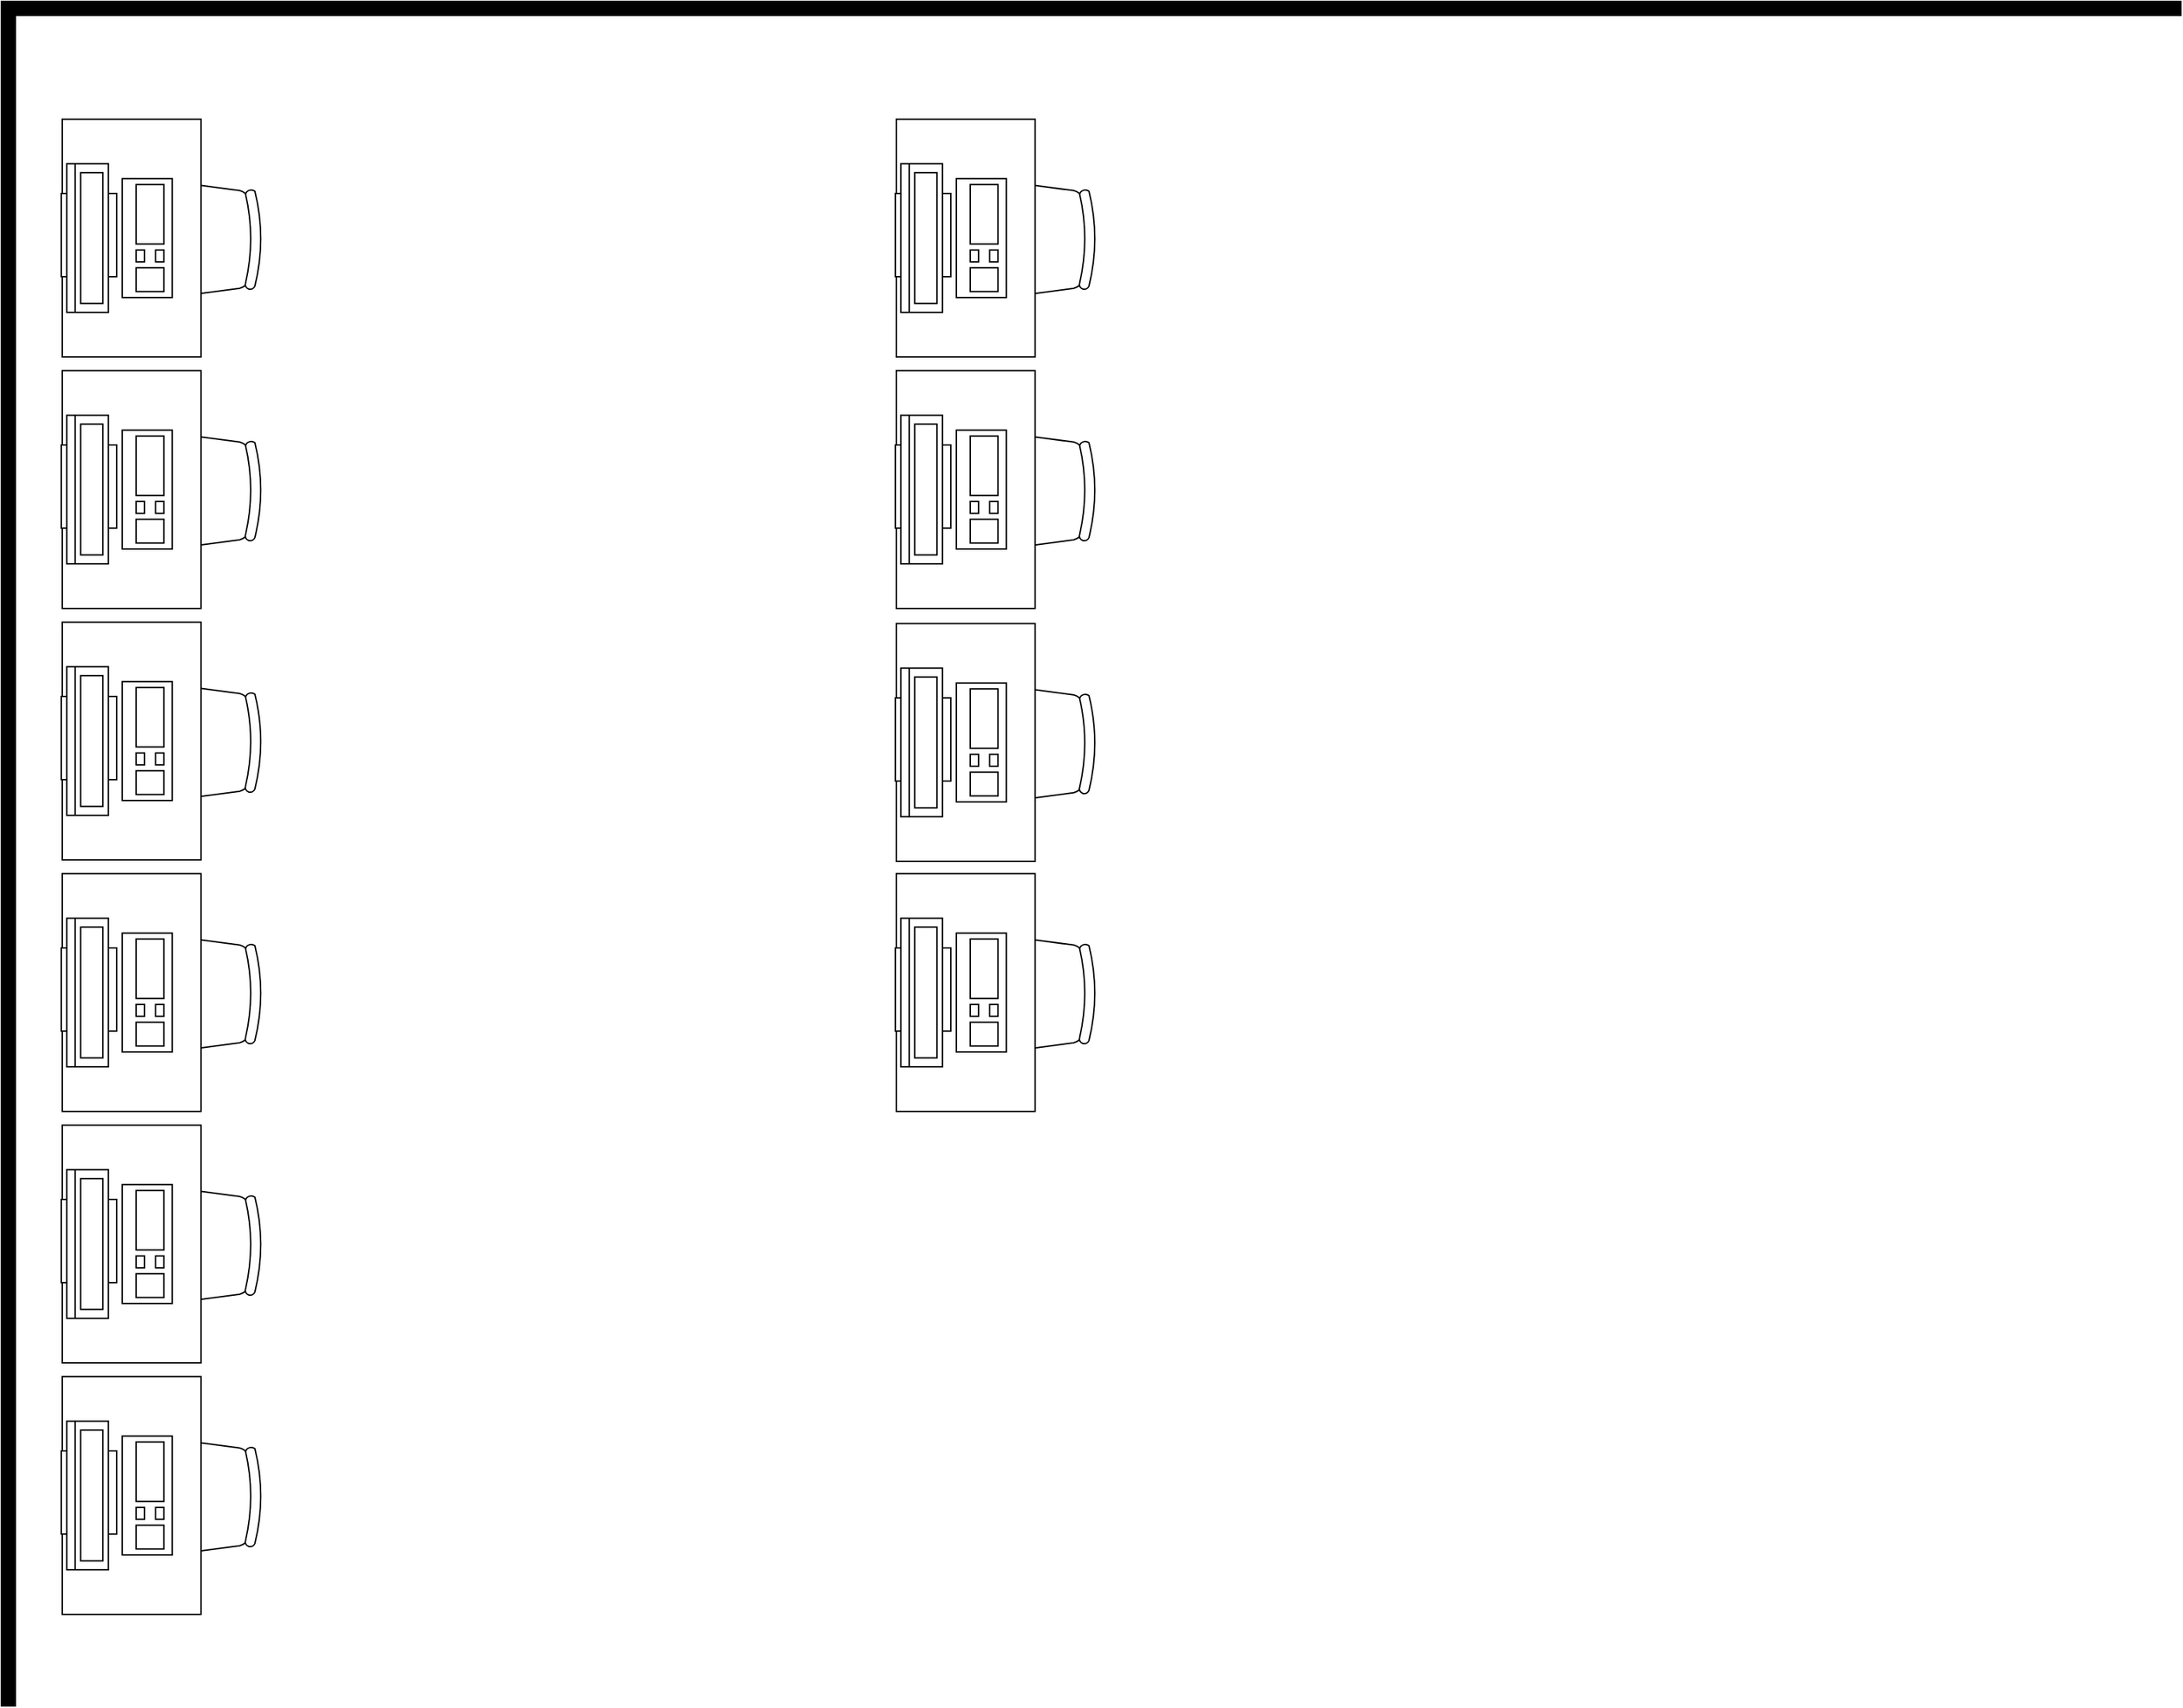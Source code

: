 <mxfile version="22.0.2" type="github">
  <diagram id="6a731a19-8d31-9384-78a2-239565b7b9f0" name="Page-1">
    <mxGraphModel dx="2377" dy="2477" grid="1" gridSize="10" guides="1" tooltips="1" connect="1" arrows="1" fold="1" page="1" pageScale="1" pageWidth="827" pageHeight="1169" background="none" math="0" shadow="0">
      <root>
        <mxCell id="0" />
        <mxCell id="1" parent="0" />
        <mxCell id="8UrkBnQWdLKxviPgmYSa-2257" value="" style="verticalLabelPosition=bottom;html=1;verticalAlign=top;align=center;shape=mxgraph.floorplan.wall;fillColor=strokeColor;" vertex="1" parent="1">
          <mxGeometry x="40" y="-1120" width="1560" height="10" as="geometry" />
        </mxCell>
        <mxCell id="8UrkBnQWdLKxviPgmYSa-2258" value="" style="verticalLabelPosition=bottom;html=1;verticalAlign=top;align=center;shape=mxgraph.floorplan.wall;fillColor=strokeColor;direction=south;" vertex="1" parent="1">
          <mxGeometry x="40" y="-1110" width="10" height="1210" as="geometry" />
        </mxCell>
        <mxCell id="8UrkBnQWdLKxviPgmYSa-2265" value="" style="group;aspect=fixed;" vertex="1" connectable="0" parent="1">
          <mxGeometry x="80" y="-1030" width="150" height="158.81" as="geometry" />
        </mxCell>
        <mxCell id="8UrkBnQWdLKxviPgmYSa-2266" value="" style="group" vertex="1" connectable="0" parent="8UrkBnQWdLKxviPgmYSa-2265">
          <mxGeometry y="-9.027e-15" width="150.0" height="158.81" as="geometry" />
        </mxCell>
        <mxCell id="8UrkBnQWdLKxviPgmYSa-2261" value="" style="verticalLabelPosition=bottom;html=1;verticalAlign=top;align=center;shape=mxgraph.floorplan.office_chair;shadow=0;rotation=90;" vertex="1" parent="8UrkBnQWdLKxviPgmYSa-2266">
          <mxGeometry x="61.704" y="37.71" width="85.096" height="85.376" as="geometry" />
        </mxCell>
        <mxCell id="8UrkBnQWdLKxviPgmYSa-2262" value="" style="shape=rect;shadow=0;html=1;rotation=90;" vertex="1" parent="8UrkBnQWdLKxviPgmYSa-2266">
          <mxGeometry x="-31.901" y="29.768" width="170.192" height="99.274" as="geometry" />
        </mxCell>
        <mxCell id="8UrkBnQWdLKxviPgmYSa-2263" value="" style="verticalLabelPosition=bottom;html=1;verticalAlign=top;align=center;shape=mxgraph.floorplan.workstation;shadow=0;flipV=1;rotation=90;container=1;" vertex="1" parent="8UrkBnQWdLKxviPgmYSa-2266">
          <mxGeometry x="-10.627" y="39.695" width="106.37" height="79.42" as="geometry" />
        </mxCell>
        <mxCell id="8UrkBnQWdLKxviPgmYSa-2268" value="" style="group" vertex="1" connectable="0" parent="1">
          <mxGeometry x="80" y="-850" width="150.0" height="158.81" as="geometry" />
        </mxCell>
        <mxCell id="8UrkBnQWdLKxviPgmYSa-2269" value="" style="verticalLabelPosition=bottom;html=1;verticalAlign=top;align=center;shape=mxgraph.floorplan.office_chair;shadow=0;rotation=90;" vertex="1" parent="8UrkBnQWdLKxviPgmYSa-2268">
          <mxGeometry x="61.704" y="37.71" width="85.096" height="85.376" as="geometry" />
        </mxCell>
        <mxCell id="8UrkBnQWdLKxviPgmYSa-2270" value="" style="shape=rect;shadow=0;html=1;rotation=90;" vertex="1" parent="8UrkBnQWdLKxviPgmYSa-2268">
          <mxGeometry x="-31.901" y="29.768" width="170.192" height="99.274" as="geometry" />
        </mxCell>
        <mxCell id="8UrkBnQWdLKxviPgmYSa-2271" value="" style="verticalLabelPosition=bottom;html=1;verticalAlign=top;align=center;shape=mxgraph.floorplan.workstation;shadow=0;flipV=1;rotation=90;container=1;" vertex="1" parent="8UrkBnQWdLKxviPgmYSa-2268">
          <mxGeometry x="-10.627" y="39.695" width="106.37" height="79.42" as="geometry" />
        </mxCell>
        <mxCell id="8UrkBnQWdLKxviPgmYSa-2272" value="" style="group;aspect=fixed;" vertex="1" connectable="0" parent="1">
          <mxGeometry x="80" y="-670" width="150" height="158.81" as="geometry" />
        </mxCell>
        <mxCell id="8UrkBnQWdLKxviPgmYSa-2273" value="" style="group" vertex="1" connectable="0" parent="8UrkBnQWdLKxviPgmYSa-2272">
          <mxGeometry y="-9.027e-15" width="150.0" height="158.81" as="geometry" />
        </mxCell>
        <mxCell id="8UrkBnQWdLKxviPgmYSa-2274" value="" style="verticalLabelPosition=bottom;html=1;verticalAlign=top;align=center;shape=mxgraph.floorplan.office_chair;shadow=0;rotation=90;" vertex="1" parent="8UrkBnQWdLKxviPgmYSa-2273">
          <mxGeometry x="61.704" y="37.71" width="85.096" height="85.376" as="geometry" />
        </mxCell>
        <mxCell id="8UrkBnQWdLKxviPgmYSa-2275" value="" style="shape=rect;shadow=0;html=1;rotation=90;" vertex="1" parent="8UrkBnQWdLKxviPgmYSa-2273">
          <mxGeometry x="-31.901" y="29.768" width="170.192" height="99.274" as="geometry" />
        </mxCell>
        <mxCell id="8UrkBnQWdLKxviPgmYSa-2276" value="" style="verticalLabelPosition=bottom;html=1;verticalAlign=top;align=center;shape=mxgraph.floorplan.workstation;shadow=0;flipV=1;rotation=90;container=1;" vertex="1" parent="8UrkBnQWdLKxviPgmYSa-2273">
          <mxGeometry x="-10.627" y="39.695" width="106.37" height="79.42" as="geometry" />
        </mxCell>
        <mxCell id="8UrkBnQWdLKxviPgmYSa-2304" value="" style="group;aspect=fixed;" vertex="1" connectable="0" parent="1">
          <mxGeometry x="80" y="-130" width="150" height="158.81" as="geometry" />
        </mxCell>
        <mxCell id="8UrkBnQWdLKxviPgmYSa-2305" value="" style="group" vertex="1" connectable="0" parent="8UrkBnQWdLKxviPgmYSa-2304">
          <mxGeometry y="-9.027e-15" width="150.0" height="158.81" as="geometry" />
        </mxCell>
        <mxCell id="8UrkBnQWdLKxviPgmYSa-2306" value="" style="verticalLabelPosition=bottom;html=1;verticalAlign=top;align=center;shape=mxgraph.floorplan.office_chair;shadow=0;rotation=90;" vertex="1" parent="8UrkBnQWdLKxviPgmYSa-2305">
          <mxGeometry x="61.704" y="37.71" width="85.096" height="85.376" as="geometry" />
        </mxCell>
        <mxCell id="8UrkBnQWdLKxviPgmYSa-2307" value="" style="shape=rect;shadow=0;html=1;rotation=90;" vertex="1" parent="8UrkBnQWdLKxviPgmYSa-2305">
          <mxGeometry x="-31.901" y="29.768" width="170.192" height="99.274" as="geometry" />
        </mxCell>
        <mxCell id="8UrkBnQWdLKxviPgmYSa-2308" value="" style="verticalLabelPosition=bottom;html=1;verticalAlign=top;align=center;shape=mxgraph.floorplan.workstation;shadow=0;flipV=1;rotation=90;container=1;" vertex="1" parent="8UrkBnQWdLKxviPgmYSa-2305">
          <mxGeometry x="-10.627" y="39.695" width="106.37" height="79.42" as="geometry" />
        </mxCell>
        <mxCell id="8UrkBnQWdLKxviPgmYSa-2309" value="" style="group" vertex="1" connectable="0" parent="1">
          <mxGeometry x="80" y="-310" width="150.0" height="158.81" as="geometry" />
        </mxCell>
        <mxCell id="8UrkBnQWdLKxviPgmYSa-2310" value="" style="verticalLabelPosition=bottom;html=1;verticalAlign=top;align=center;shape=mxgraph.floorplan.office_chair;shadow=0;rotation=90;" vertex="1" parent="8UrkBnQWdLKxviPgmYSa-2309">
          <mxGeometry x="61.704" y="37.71" width="85.096" height="85.376" as="geometry" />
        </mxCell>
        <mxCell id="8UrkBnQWdLKxviPgmYSa-2311" value="" style="shape=rect;shadow=0;html=1;rotation=90;" vertex="1" parent="8UrkBnQWdLKxviPgmYSa-2309">
          <mxGeometry x="-31.901" y="29.768" width="170.192" height="99.274" as="geometry" />
        </mxCell>
        <mxCell id="8UrkBnQWdLKxviPgmYSa-2312" value="" style="verticalLabelPosition=bottom;html=1;verticalAlign=top;align=center;shape=mxgraph.floorplan.workstation;shadow=0;flipV=1;rotation=90;container=1;" vertex="1" parent="8UrkBnQWdLKxviPgmYSa-2309">
          <mxGeometry x="-10.627" y="39.695" width="106.37" height="79.42" as="geometry" />
        </mxCell>
        <mxCell id="8UrkBnQWdLKxviPgmYSa-2313" value="" style="group" vertex="1" connectable="0" parent="1">
          <mxGeometry x="80" y="-490" width="150.0" height="158.81" as="geometry" />
        </mxCell>
        <mxCell id="8UrkBnQWdLKxviPgmYSa-2314" value="" style="verticalLabelPosition=bottom;html=1;verticalAlign=top;align=center;shape=mxgraph.floorplan.office_chair;shadow=0;rotation=90;" vertex="1" parent="8UrkBnQWdLKxviPgmYSa-2313">
          <mxGeometry x="61.704" y="37.71" width="85.096" height="85.376" as="geometry" />
        </mxCell>
        <mxCell id="8UrkBnQWdLKxviPgmYSa-2315" value="" style="shape=rect;shadow=0;html=1;rotation=90;" vertex="1" parent="8UrkBnQWdLKxviPgmYSa-2313">
          <mxGeometry x="-31.901" y="29.768" width="170.192" height="99.274" as="geometry" />
        </mxCell>
        <mxCell id="8UrkBnQWdLKxviPgmYSa-2316" value="" style="verticalLabelPosition=bottom;html=1;verticalAlign=top;align=center;shape=mxgraph.floorplan.workstation;shadow=0;flipV=1;rotation=90;container=1;" vertex="1" parent="8UrkBnQWdLKxviPgmYSa-2313">
          <mxGeometry x="-10.627" y="39.695" width="106.37" height="79.42" as="geometry" />
        </mxCell>
        <mxCell id="8UrkBnQWdLKxviPgmYSa-2317" value="" style="group;aspect=fixed;" vertex="1" connectable="0" parent="1">
          <mxGeometry x="677" y="-1030" width="150" height="158.81" as="geometry" />
        </mxCell>
        <mxCell id="8UrkBnQWdLKxviPgmYSa-2318" value="" style="group" vertex="1" connectable="0" parent="8UrkBnQWdLKxviPgmYSa-2317">
          <mxGeometry y="-9.027e-15" width="150.0" height="158.81" as="geometry" />
        </mxCell>
        <mxCell id="8UrkBnQWdLKxviPgmYSa-2319" value="" style="verticalLabelPosition=bottom;html=1;verticalAlign=top;align=center;shape=mxgraph.floorplan.office_chair;shadow=0;rotation=90;" vertex="1" parent="8UrkBnQWdLKxviPgmYSa-2318">
          <mxGeometry x="61.704" y="37.71" width="85.096" height="85.376" as="geometry" />
        </mxCell>
        <mxCell id="8UrkBnQWdLKxviPgmYSa-2320" value="" style="shape=rect;shadow=0;html=1;rotation=90;" vertex="1" parent="8UrkBnQWdLKxviPgmYSa-2318">
          <mxGeometry x="-31.901" y="29.768" width="170.192" height="99.274" as="geometry" />
        </mxCell>
        <mxCell id="8UrkBnQWdLKxviPgmYSa-2321" value="" style="verticalLabelPosition=bottom;html=1;verticalAlign=top;align=center;shape=mxgraph.floorplan.workstation;shadow=0;flipV=1;rotation=90;container=1;" vertex="1" parent="8UrkBnQWdLKxviPgmYSa-2318">
          <mxGeometry x="-10.627" y="39.695" width="106.37" height="79.42" as="geometry" />
        </mxCell>
        <mxCell id="8UrkBnQWdLKxviPgmYSa-2322" value="" style="group" vertex="1" connectable="0" parent="1">
          <mxGeometry x="677" y="-850" width="150.0" height="158.81" as="geometry" />
        </mxCell>
        <mxCell id="8UrkBnQWdLKxviPgmYSa-2323" value="" style="verticalLabelPosition=bottom;html=1;verticalAlign=top;align=center;shape=mxgraph.floorplan.office_chair;shadow=0;rotation=90;" vertex="1" parent="8UrkBnQWdLKxviPgmYSa-2322">
          <mxGeometry x="61.704" y="37.71" width="85.096" height="85.376" as="geometry" />
        </mxCell>
        <mxCell id="8UrkBnQWdLKxviPgmYSa-2324" value="" style="shape=rect;shadow=0;html=1;rotation=90;" vertex="1" parent="8UrkBnQWdLKxviPgmYSa-2322">
          <mxGeometry x="-31.901" y="29.768" width="170.192" height="99.274" as="geometry" />
        </mxCell>
        <mxCell id="8UrkBnQWdLKxviPgmYSa-2325" value="" style="verticalLabelPosition=bottom;html=1;verticalAlign=top;align=center;shape=mxgraph.floorplan.workstation;shadow=0;flipV=1;rotation=90;container=1;" vertex="1" parent="8UrkBnQWdLKxviPgmYSa-2322">
          <mxGeometry x="-10.627" y="39.695" width="106.37" height="79.42" as="geometry" />
        </mxCell>
        <mxCell id="8UrkBnQWdLKxviPgmYSa-2331" value="" style="group" vertex="1" connectable="0" parent="1">
          <mxGeometry x="677" y="-490" width="150.0" height="158.81" as="geometry" />
        </mxCell>
        <mxCell id="8UrkBnQWdLKxviPgmYSa-2332" value="" style="verticalLabelPosition=bottom;html=1;verticalAlign=top;align=center;shape=mxgraph.floorplan.office_chair;shadow=0;rotation=90;" vertex="1" parent="8UrkBnQWdLKxviPgmYSa-2331">
          <mxGeometry x="61.704" y="37.71" width="85.096" height="85.376" as="geometry" />
        </mxCell>
        <mxCell id="8UrkBnQWdLKxviPgmYSa-2333" value="" style="shape=rect;shadow=0;html=1;rotation=90;" vertex="1" parent="8UrkBnQWdLKxviPgmYSa-2331">
          <mxGeometry x="-31.901" y="29.768" width="170.192" height="99.274" as="geometry" />
        </mxCell>
        <mxCell id="8UrkBnQWdLKxviPgmYSa-2334" value="" style="verticalLabelPosition=bottom;html=1;verticalAlign=top;align=center;shape=mxgraph.floorplan.workstation;shadow=0;flipV=1;rotation=90;container=1;" vertex="1" parent="8UrkBnQWdLKxviPgmYSa-2331">
          <mxGeometry x="-10.627" y="39.695" width="106.37" height="79.42" as="geometry" />
        </mxCell>
        <mxCell id="8UrkBnQWdLKxviPgmYSa-2327" value="" style="group" vertex="1" connectable="0" parent="1">
          <mxGeometry x="677" y="-669.01" width="150.0" height="158.81" as="geometry" />
        </mxCell>
        <mxCell id="8UrkBnQWdLKxviPgmYSa-2328" value="" style="verticalLabelPosition=bottom;html=1;verticalAlign=top;align=center;shape=mxgraph.floorplan.office_chair;shadow=0;rotation=90;" vertex="1" parent="8UrkBnQWdLKxviPgmYSa-2327">
          <mxGeometry x="61.704" y="37.71" width="85.096" height="85.376" as="geometry" />
        </mxCell>
        <mxCell id="8UrkBnQWdLKxviPgmYSa-2329" value="" style="shape=rect;shadow=0;html=1;rotation=90;" vertex="1" parent="8UrkBnQWdLKxviPgmYSa-2327">
          <mxGeometry x="-31.901" y="29.768" width="170.192" height="99.274" as="geometry" />
        </mxCell>
        <mxCell id="8UrkBnQWdLKxviPgmYSa-2330" value="" style="verticalLabelPosition=bottom;html=1;verticalAlign=top;align=center;shape=mxgraph.floorplan.workstation;shadow=0;flipV=1;rotation=90;container=1;" vertex="1" parent="8UrkBnQWdLKxviPgmYSa-2327">
          <mxGeometry x="-10.627" y="39.695" width="106.37" height="79.42" as="geometry" />
        </mxCell>
      </root>
    </mxGraphModel>
  </diagram>
</mxfile>
